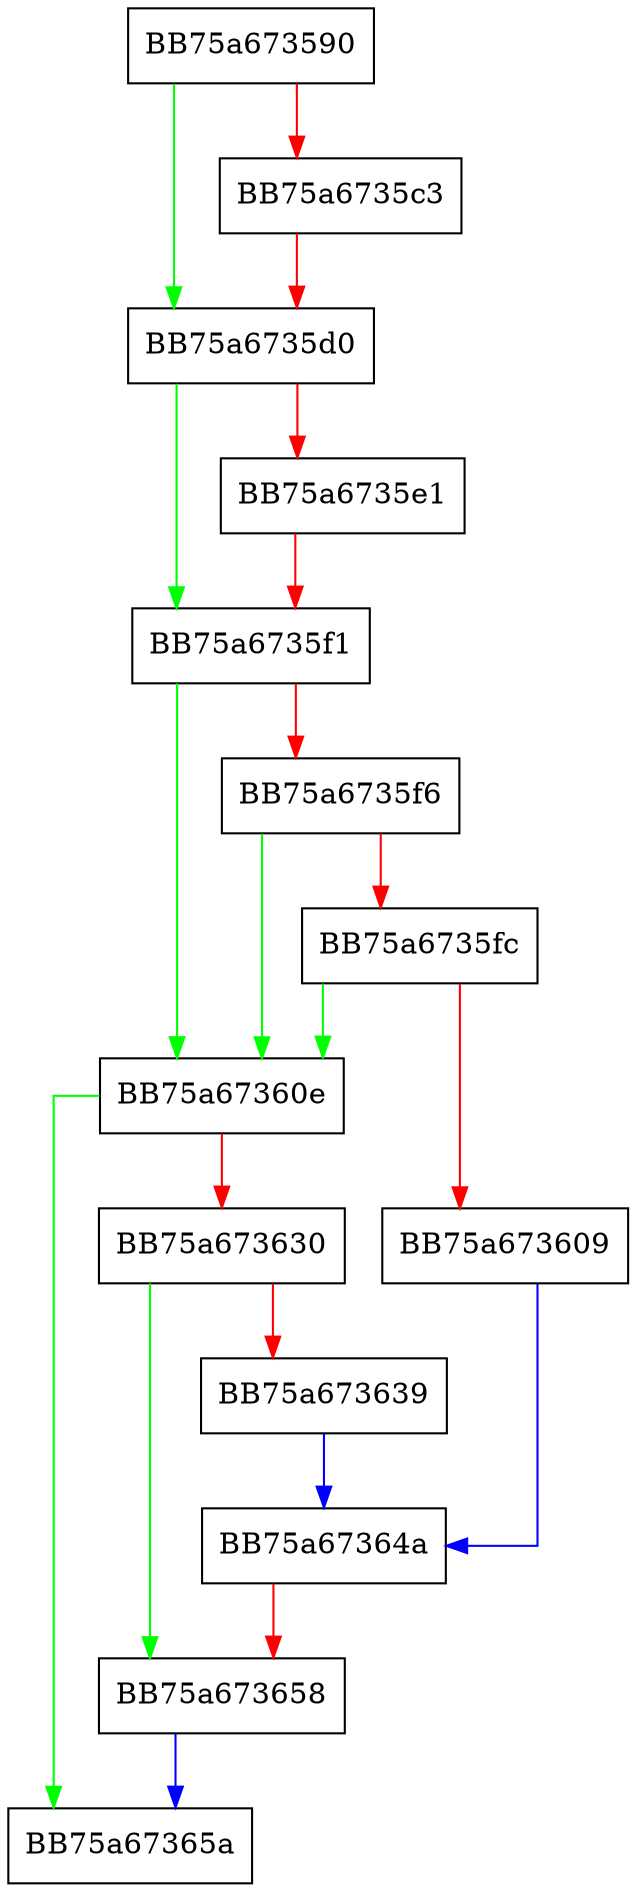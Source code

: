 digraph call {
  node [shape="box"];
  graph [splines=ortho];
  BB75a673590 -> BB75a6735d0 [color="green"];
  BB75a673590 -> BB75a6735c3 [color="red"];
  BB75a6735c3 -> BB75a6735d0 [color="red"];
  BB75a6735d0 -> BB75a6735f1 [color="green"];
  BB75a6735d0 -> BB75a6735e1 [color="red"];
  BB75a6735e1 -> BB75a6735f1 [color="red"];
  BB75a6735f1 -> BB75a67360e [color="green"];
  BB75a6735f1 -> BB75a6735f6 [color="red"];
  BB75a6735f6 -> BB75a67360e [color="green"];
  BB75a6735f6 -> BB75a6735fc [color="red"];
  BB75a6735fc -> BB75a67360e [color="green"];
  BB75a6735fc -> BB75a673609 [color="red"];
  BB75a673609 -> BB75a67364a [color="blue"];
  BB75a67360e -> BB75a67365a [color="green"];
  BB75a67360e -> BB75a673630 [color="red"];
  BB75a673630 -> BB75a673658 [color="green"];
  BB75a673630 -> BB75a673639 [color="red"];
  BB75a673639 -> BB75a67364a [color="blue"];
  BB75a67364a -> BB75a673658 [color="red"];
  BB75a673658 -> BB75a67365a [color="blue"];
}